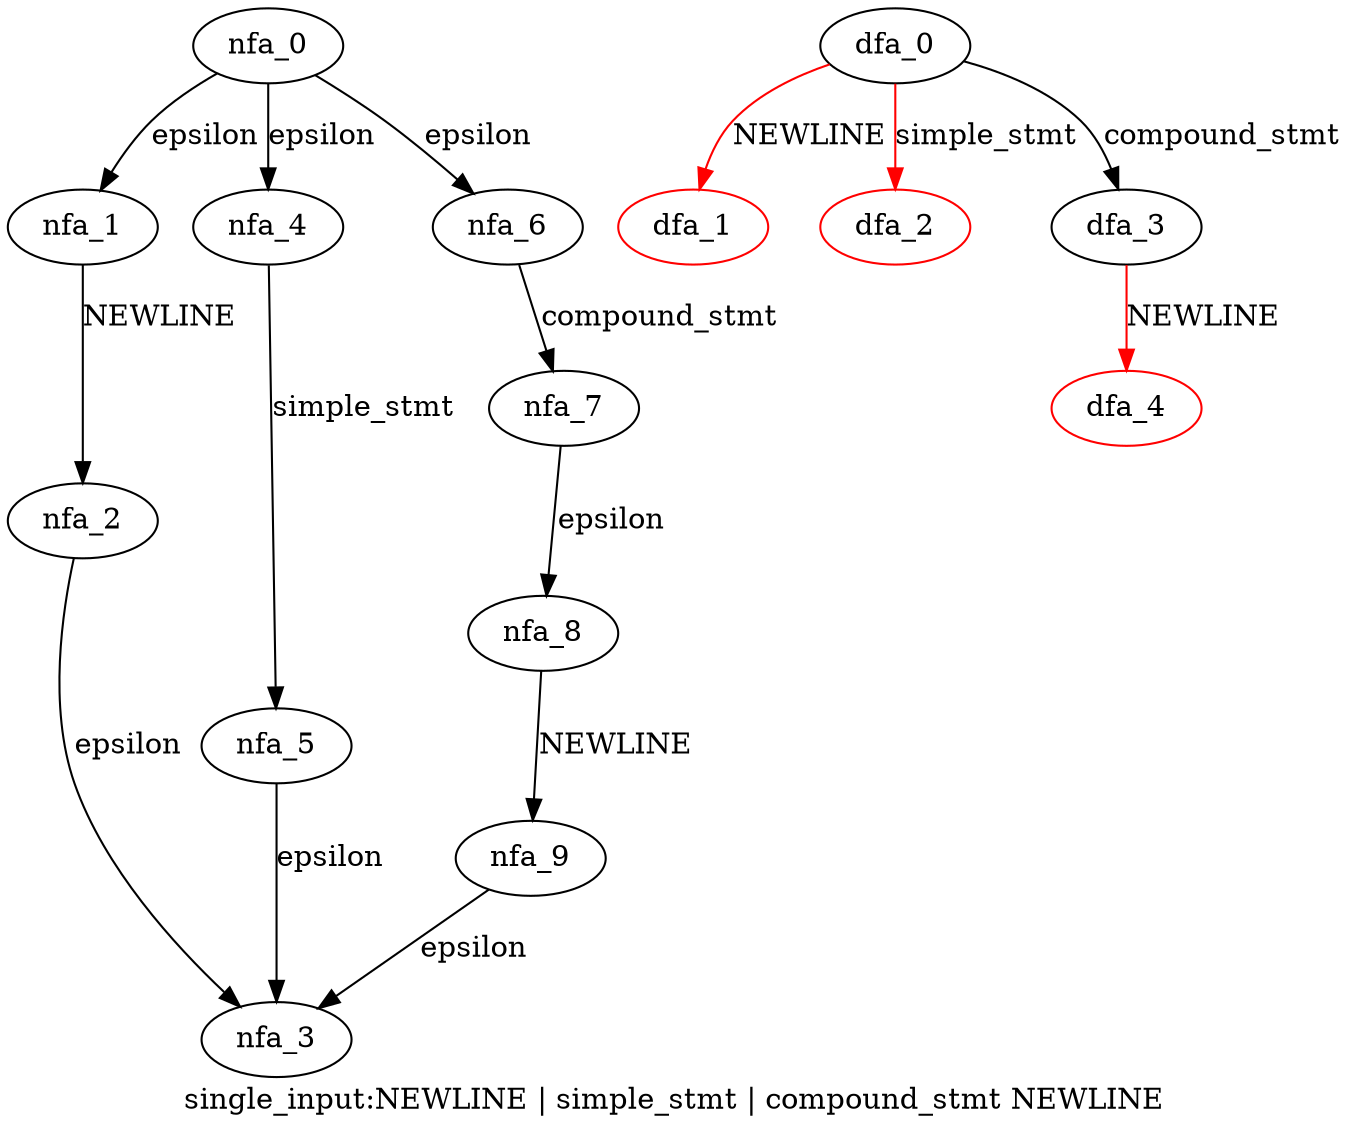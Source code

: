 digraph single_input {
 graph[label="single_input:NEWLINE | simple_stmt | compound_stmt NEWLINE"]
 subgraph single_input_nfa {
  nfa_0->nfa_1[label="epsilon"]
  nfa_1->nfa_2[label="NEWLINE"]
  nfa_2->nfa_3[label="epsilon"]
  nfa_0->nfa_4[label="epsilon"]
  nfa_4->nfa_5[label="simple_stmt"]
  nfa_5->nfa_3[label="epsilon"]
  nfa_0->nfa_6[label="epsilon"]
  nfa_6->nfa_7[label="compound_stmt"]
  nfa_7->nfa_8[label="epsilon"]
  nfa_8->nfa_9[label="NEWLINE"]
  nfa_9->nfa_3[label="epsilon"]
  }
 subgraph single_input_dfa {
  dfa_0->dfa_1[label="NEWLINE",color=red]
  dfa_0->dfa_2[label="simple_stmt",color=red]
  dfa_0->dfa_3[label="compound_stmt"]
  dfa_3->dfa_4[label="NEWLINE",color=red]
  dfa_1[color=red]
  dfa_2[color=red]
  dfa_4[color=red]
  }
}
